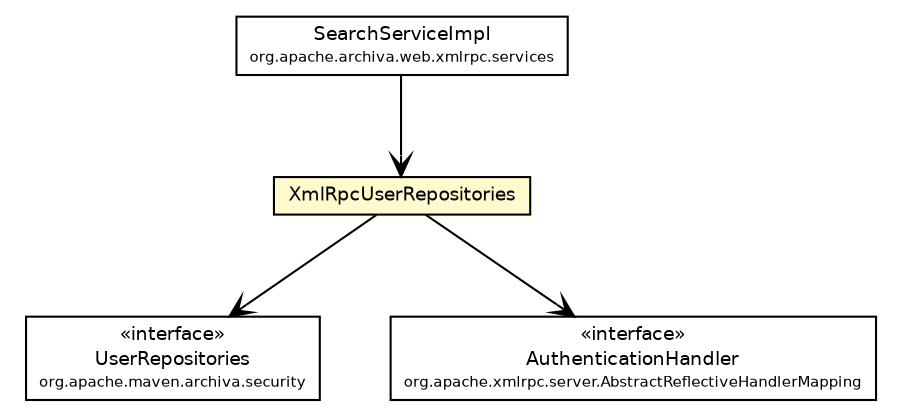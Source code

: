 #!/usr/local/bin/dot
#
# Class diagram 
# Generated by UmlGraph version 4.6 (http://www.spinellis.gr/sw/umlgraph)
#

digraph G {
	edge [fontname="Helvetica",fontsize=10,labelfontname="Helvetica",labelfontsize=10];
	node [fontname="Helvetica",fontsize=10,shape=plaintext];
	// org.apache.maven.archiva.security.UserRepositories
	c165380 [label=<<table border="0" cellborder="1" cellspacing="0" cellpadding="2" port="p" href="../../../../maven/archiva/security/UserRepositories.html">
		<tr><td><table border="0" cellspacing="0" cellpadding="1">
			<tr><td> &laquo;interface&raquo; </td></tr>
			<tr><td> UserRepositories </td></tr>
			<tr><td><font point-size="7.0"> org.apache.maven.archiva.security </font></td></tr>
		</table></td></tr>
		</table>>, fontname="Helvetica", fontcolor="black", fontsize=9.0];
	// org.apache.archiva.web.xmlrpc.security.XmlRpcUserRepositories
	c165419 [label=<<table border="0" cellborder="1" cellspacing="0" cellpadding="2" port="p" bgcolor="lemonChiffon" href="./XmlRpcUserRepositories.html">
		<tr><td><table border="0" cellspacing="0" cellpadding="1">
			<tr><td> XmlRpcUserRepositories </td></tr>
		</table></td></tr>
		</table>>, fontname="Helvetica", fontcolor="black", fontsize=9.0];
	// org.apache.archiva.web.xmlrpc.services.SearchServiceImpl
	c165422 [label=<<table border="0" cellborder="1" cellspacing="0" cellpadding="2" port="p" href="../services/SearchServiceImpl.html">
		<tr><td><table border="0" cellspacing="0" cellpadding="1">
			<tr><td> SearchServiceImpl </td></tr>
			<tr><td><font point-size="7.0"> org.apache.archiva.web.xmlrpc.services </font></td></tr>
		</table></td></tr>
		</table>>, fontname="Helvetica", fontcolor="black", fontsize=9.0];
	// org.apache.archiva.web.xmlrpc.security.XmlRpcUserRepositories NAVASSOC org.apache.maven.archiva.security.UserRepositories
	c165419:p -> c165380:p [taillabel="", label="", headlabel="", fontname="Helvetica", fontcolor="black", fontsize=10.0, color="black", arrowhead=open];
	// org.apache.archiva.web.xmlrpc.security.XmlRpcUserRepositories NAVASSOC org.apache.xmlrpc.server.AbstractReflectiveHandlerMapping.AuthenticationHandler
	c165419:p -> c165426:p [taillabel="", label="", headlabel="", fontname="Helvetica", fontcolor="black", fontsize=10.0, color="black", arrowhead=open];
	// org.apache.archiva.web.xmlrpc.services.SearchServiceImpl NAVASSOC org.apache.archiva.web.xmlrpc.security.XmlRpcUserRepositories
	c165422:p -> c165419:p [taillabel="", label="", headlabel="", fontname="Helvetica", fontcolor="black", fontsize=10.0, color="black", arrowhead=open];
	// org.apache.xmlrpc.server.AbstractReflectiveHandlerMapping.AuthenticationHandler
	c165426 [label=<<table border="0" cellborder="1" cellspacing="0" cellpadding="2" port="p" href="http://java.sun.com/j2se/1.4.2/docs/api/org/apache/xmlrpc/server/AbstractReflectiveHandlerMapping/AuthenticationHandler.html">
		<tr><td><table border="0" cellspacing="0" cellpadding="1">
			<tr><td> &laquo;interface&raquo; </td></tr>
			<tr><td> AuthenticationHandler </td></tr>
			<tr><td><font point-size="7.0"> org.apache.xmlrpc.server.AbstractReflectiveHandlerMapping </font></td></tr>
		</table></td></tr>
		</table>>, fontname="Helvetica", fontcolor="black", fontsize=9.0];
}


